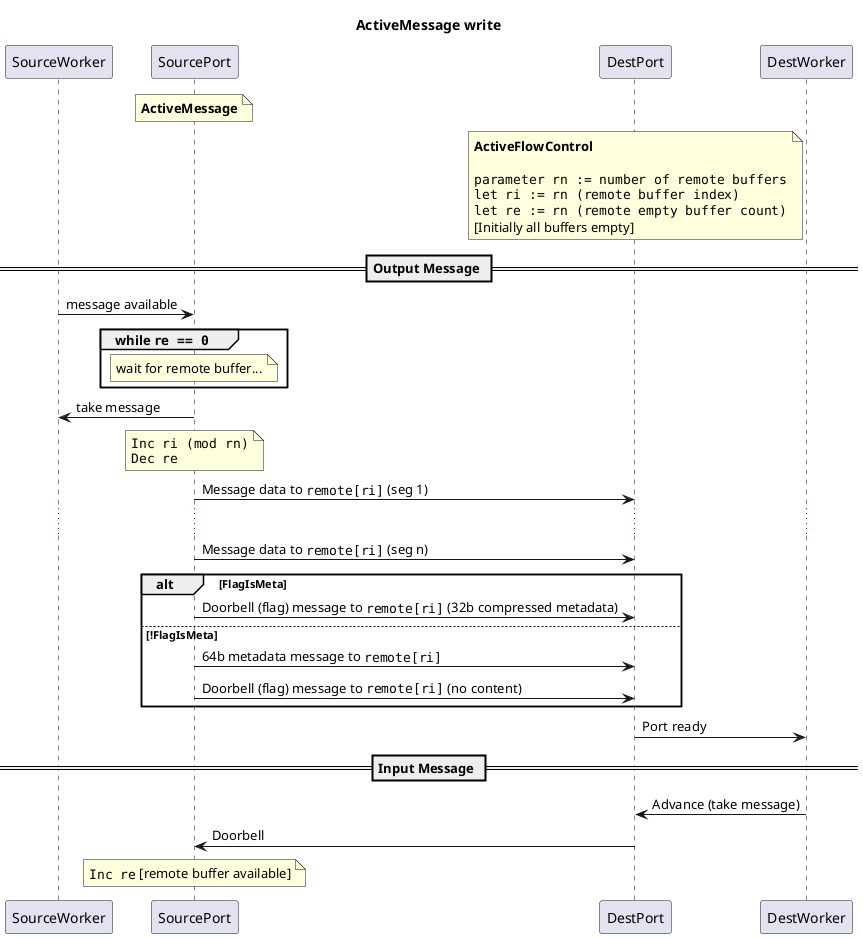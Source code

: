 @startuml ActiveMessage write
title ActiveMessage write
participant SourceWorker as SW
participant SourcePort as SP
participant DestPort as DP
participant DestWorker as DW

note over SP: **ActiveMessage**
note over DP
**ActiveFlowControl**

""parameter rn := number of remote buffers""
""let ri := rn (remote buffer index)""
""let re := rn (remote empty buffer count)""
[Initially all buffers empty]
end note

== Output Message ==

SW -> SP: message available
group while ""re == 0""
note over SP: wait for remote buffer...
end
SP -> SW: take message

note over SP
""Inc ri (mod rn)""
""Dec re""
end note
SP -> DP: Message data to ""remote[ri]"" (seg 1)
...
SP -> DP: Message data to ""remote[ri]"" (seg n)

alt FlagIsMeta
SP -> DP: Doorbell (flag) message to ""remote[ri]"" (32b compressed metadata)
else !FlagIsMeta
SP -> DP: 64b metadata message to ""remote[ri]""
SP -> DP: Doorbell (flag) message to ""remote[ri]"" (no content)
end

DP -> DW: Port ready

== Input Message ==
DW -> DP: Advance (take message)
DP -> SP: Doorbell
note over SP: ""Inc re"" [remote buffer available]
@enduml

@startuml ActiveMessage read
title ActiveMessage read
participant SourceWorker as SW
participant SourcePort as SP
participant DestPort as DP
participant DestWorker as DW

note over SP: **ActiveFlowControl**
note over DP: **ActiveMessage**

== Output Message ==

SW -> SP: message available
group while ""re == 0""
note over SP: wait for remote buffer...
end
SP -> SW: take message

alt FlagIsMeta
SP -> DP: doorbell (32b compressed metadata)
else !FlagIsMeta
note over DP: This does not seem to be supported\nby ""sdp_receive_dma.vhd""
end
note over SP: ""Dec re""
DP -> SP: Read request for data from ""remote[ri]""
SP -> DP: Read response

DP -> DW: message available

== Input Message ==
DW -> DP: Advance (take message)
DP -> SP: doorbell to ""remote[ri]"" (no content)
note over SP: ""Inc re"" [remote buffer available]
@enduml

@startuml RCC -> HDL transfer
title RCC -> HDL transfer

participant RCC
participant HDL

RCC -> HDL: ""src_id""=A; ""dst_id""=B; ""seq""=1; payload data
RCC -> HDL: ""src_id""=A; ""dst_id""=B; ""seq""=2; payload data
RCC -> HDL: ""src_id""=A; ""dst_id""=B; ""seq""=3; payload data; flag=metadata
HDL -> RCC: ""src_id""=B; ""dst_id""=A; ""seq""=1; ack=1-3; doorbell
@enduml

@startuml HDL -> RCC transfer
title HDL -> RCC transfer

participant HDL
participant RCC

HDL -> RCC: ""src_id""=A; ""dst_id""=0; ""seq""=1; payload data
HDL -> RCC: ""src_id""=A; ""dst_id""=0; ""seq""=2; payload data
HDL -> RCC: ""src_id""=A; ""dst_id""=0; ""seq""=3; payload data
HDL -> RCC: ""src_id""=A; ""dst_id""=0; ""seq""=4; payload flag/metadata
note over RCC: doorbell sent via DCP\nproperty write
RCC -> HDL: ""src_id""=?; ""dst_id""=A; ""seq""=1; ack=1-4
note over HDL: ack-only message ignored
@enduml

@startuml SDP_WIDTH=1
title SDP_WIDTH=1
clock clk with period 1
binary "som" as som
binary "eom" as eom
binary "valid" as valid
concise op
concise count
concise data

@0
som is 0
eom is 0
valid is 0
op is {-}
count is {-}
data is {-}

@1
som is 1
valid is 1
op is "write_e"
count is 4
data is "D(0)"
@2
som is 0
data is "D(1)"
@3
data is "D(2)"
@4
data is "D(3)"
@5
data is "D(4)"
eom is 1
@6
eom is 0
valid is 0
op is {-}
count is {-}
data is {-}

@7
som is 1
valid is 1
op is "write_with_metadata_e"
count is 4
data is "FLAG\nADDR"
@8
som is 0
data is "FLAG\nDATA"
@9
data is "D(0)"
@10
data is "D(1)"
@11
data is "D(2)"
@12
data is "D(3)"
@13
data is "D(4)"
eom is 1
@14
eom is 0
valid is 0
op is {-}
count is {-}
data is {-}
@enduml

@startuml SDP_WIDTH=2
title SDP_WIDTH=2
clock clk with period 1
binary "som" as som
binary "eom" as eom
binary "valid" as valid
concise op
concise count
concise "data(0)" as data0
concise "data(1)" as data1

@0
som is 0
eom is 0
valid is 0
op is {-}
count is {-}
data0 is {-}
data1 is {-}

@1
som is 1
valid is 1
op is "write_e"
count is 4
data0 is "D(0)"
data1 is "D(1)"
@2
som is 0
data0 is "D(2)"
data1 is "D(3)"
@3
data0 is "D(4)"
data1 is {-}
eom is 1
@4
eom is 0
valid is 0
op is {-}
count is {-}
data0 is {-}
data1 is {-}

@5
som is 1
valid is 1
op is "write_with_metadata_e"
count is 4
data0 is "FLAG\nADDR"
data1 is "FLAG\nDATA"
@6
som is 0
data0 is "D(0)"
data1 is "D(1)"
@7
data0 is "D(2)"
data1 is "D(3)"
@8
data0 is "D(4)"
data1 is {-}
eom is 1
@9
eom is 0
valid is 0
op is {-}
count is {-}
data0 is {-}
data1 is {-}
@enduml

@startuml SDP_WIDTH=4
title SDP_WIDTH=4
clock clk with period 1
binary "som" as som
binary "eom" as eom
binary "valid" as valid
concise op
concise count
concise "data(0)" as data0
concise "data(1)" as data1
concise "data(2)" as data2
concise "data(3)" as data3

@0
som is 0
eom is 0
valid is 0
op is {-}
count is {-}
data0 is {-}
data1 is {-}
data2 is {-}
data3 is {-}

@1
som is 1
valid is 1
op is "write_e"
count is 4
data0 is "D(0)"
data1 is "D(1)"
data2 is "D(2)"
data3 is "D(3)"
@2
som is 0
data0 is "D(4)"
data1 is {-}
data2 is {-}
data3 is {-}
eom is 1
@3
eom is 0
valid is 0
op is {-}
count is {-}
data0 is {-}
data1 is {-}
data2 is {-}
data3 is {-}

@4
som is 1
valid is 1
op is "write_with_metadata_e"
count is 4
data0 is "FLAG\nADDR"
data1 is "FLAG\nDATA"
data2 is 0
data3 is 0
@5
som is 0
data0 is "D(0)"
data1 is "D(1)"
data2 is "D(2)"
data3 is "D(3)"
@6
som is 0
data0 is "D(4)"
data1 is {-}
data2 is {-}
data3 is {-}
eom is 1
@7
eom is 0
valid is 0
op is {-}
count is {-}
data0 is {-}
data1 is {-}
data2 is {-}
data3 is {-}
@enduml

@startuml Fragmentation SM
title Fragmentation State Machine

[*] --> FRAG_IDLE

FRAG_IDLE --> FRAG_WAIT_START
FRAG_IDLE        : **Reset all state**
FRAG_IDLE        : (except for ""txn_id"")

FRAG_WAIT_START  : **New DG-RDMA transaction**
FRAG_WAIT_START  : * If transaction needs to be fragmented, start
FRAG_WAIT_START  :   integer divider which calculates # messages and
FRAG_WAIT_START  :   set ""div_required""
FRAG_WAIT_START  : * Calculate message length in DWORDS
FRAG_WAIT_START  :   (""sdp_init_count + 1"")
FRAG_WAIT_START  : * set address and txn_id from SDP
FRAG_WAIT_START  : * if ""write_e"": flagaddr, flagdata := 0xffffffff
FRAG_WAIT_START --> FRAG_CALC1_FIRSTMSG : ""sdp_init_valid""

FRAG_CALC1_FIRSTMSG : **Calculate first message length
FRAG_CALC1_FIRSTMSG : (new or continuing frame, new transaction)
FRAG_CALC1_FIRSTMSG : * If the whole transaction does not fit into the
FRAG_CALC1_FIRSTMSG :   current frame, start divider and set ""div_required""
FRAG_CALC1_FIRSTMSG : * Update ""remaining_frame_capacity_bytes""
FRAG_CALC1_FIRSTMSG --> FRAG_CALC2

FRAG_CALC1       : **Calculate subsequent message length**
FRAG_CACL1       : (new frame, continuing transaction)
FRAG_CALC1       : * Determine how many words of data go into the current frame
FRAG_CALC1       : * Update ""remaining_frame_capacity_bytes""
FRAG_CALC1       : Retains ""num_msgs_in_transaction"" (does not start divider)
FRAG_CALC1 --> FRAG_CALC2

FRAG_CALC2       : **Determine whether this is the last message in the frame**
FRAG_CALC2       : If ""remaining_frame_capacity_bytes"" is less than 24 + databus
FRAG_CALC2       : width (a minimum-length message), set ""last_in_frame""
FRAG_CALC2 --> FRAG_PAYLOAD : ""sdp_init_op = write_e""
FRAG_CALC2 --> FRAG_META1 : ""sdp_init_op = write_with_metadata_e""

FRAG_META1       : **Handle first beat of metadata**
FRAG_META1       : Set flag address/data fields for message header
FRAG_META1       : For ""SDP_WIDTH > 1"" this is all metadata
FRAG_META1       : For ""SDP_WIDTH = 1"" this is just ""FLAGADDR""
FRAG_META1 --> FRAG_META2 : ""sdp_init_valid and""\n""SDP_WIDTH = 1""
FRAG_META1 --> FRAG_PAYLOAD : ""sdp_init_valid and""\n""SDP_WIDTH /= 1""

FRAG_META2 --> FRAG_PAYLOAD : ""sdp_init_valid""
FRAG_META2       : **Handle second beat of metadata (""SDP_WIDTH = 1"" only)**
FRAG_META2       : Set flag data field for message header

FRAG_PAYLOAD     : **Stream SDP data into message buffer**
FRAG_PAYLOAD --> FRAG_WAIT_DIVIDE : ""div_required""
FRAG_PAYLOAD --> FRAG_WAIT_SDP    : ""not div_required""

FRAG_PAYLOAD --> FRAG_WAIT_DIVIDE : message payload complete and\n""div_complete""
FRAG_PAYLOAD --> FRAG_WAIT_TX : message payload complete and\n""not div_complete""

FRAG_WAIT_DIVIDE : **Wait for divider to complete**
FRAG_WAIT_DIVIDE : Set number of messages in transaction
FRAG_WAIT_DIVIDE --> FRAG_WAIT_SDP : ""div_complete or div_complete_hold""

FRAG_WAIT_SDP    : **Hold message until another transfer or timeout**
FRAG_WAIT_SDP    : If ""last_in_frame"" was set above, leave this state
FRAG_WAIT_SDP    : immediately. Otherwise, wait until:
FRAG_WAIT_SDP    : * ""sdp_init_valid""
FRAG_WAIT_SDP    : * timeout
FRAG_WAIT_SDP    : * ""tx_ack_req_urg""
FRAG_WAIT_SDP    : If a timeout of urgent ACK request occurs, set
FRAG_WAIT_SDP    : ""last_in_frame"" *on the current message* to send it
FRAG_WAIT_SDP    : immediately.
FRAG_WAIT_SDP --> FRAG_WAIT_TX

FRAG_WAIT_TX     : **Wait for TX state machine to pick up header**
FRAG_WAIT_TX --> FRAG_IDLE : Transaction complete, ""last_in_frame""
FRAG_WAIT_TX --> FRAG_WAIT_START : Transaction complete, ""not last_in_frame""
FRAG_WAIT_TX --> FRAG_CALC1 : Transaction not complete
@enduml

@startuml TX state machine
[*] --> TX_IDLE

TX_IDLE : **Reset all state**
TX_IDLE : (except for ""tx_frameseq"")
TX_IDLE --> TX_WAIT_START

TX_WAIT_START : **Wait until we have a message OR must send an ack**
TX_WAIT_START : If ""tx_ack_req_urg and not nextmsg_valid"",
TX_WAIT_START : set ""tx_hasmsg = false""
TX_WAIT_START --> TX_FRAME_HDR : ""nextmsg_valid"" or ""tx_ack_req_urg""

TX_FRAME_HDR : **Send frame header**
TX_FRAME_HDR : Read frame header beats from ""tx_frame_hdr_reg""
TX_FRAME_HDR --> TX_MSG_HDR : Header complete, ""tx_hasmsg""
TX_FRAME_HDR --> TX_WAIT_LAST : Header complete, ""not tx_hasmsg""

TX_SHORT_MSG : **Pipeline state for short message**
TX_SHORT_MSG : ""SDP_WIDTH = 4"" only
TX_SHORT_MSG --> TX_WAIT_MSG : ""m_axis_tready""

TX_WAIT_MSG : **Wait for next message from SDP**
TX_WAIT_MSG --> TX_MSG_HDR : ""nextmsg_valid""

TX_MSG_HDR : **Send message header**
TX_MSG_HDR : Read header beats from ""tx_msg_hdr_reg""
TX_MSG_HDR :
TX_MSG_HDR : For ""SDP_WIDTH = 4"": there are two possible alignments
TX_MSG_HDR : of the message; header can start at (0 mod 4) or (2 mod 4).
TX_MSG_HDR : If header starts at (0 mod 4), the last beat of the header
TX_MSG_HDR : contains the first 2 DWORDS of payload data. If length <= 2,
TX_MSG_HDR : this completes the message
TX_MSG_HDR --> TX_MSG_PAYLOAD : Header complete
TX_MSG_HDR --> TX_WAIT_LAST : Header and payload complete\nno more messages
TX_MSG_HDR --> TX_SHORT_MSG : Header and payload complete\nmore messages in frame

TX_MSG_PAYLOAD : **Stream data from message buffer to AXI**
TX_MSG_PAYLOAD : For ""SDP_WIDTH = 4"": if message payload starts at
TX_MSG_PAYLOAD : (2 mod 4), 128-bit data from message buffer must be
TX_MSG_PAYLOAD : realigned: each beat of AXI data is high 2 DWORDS of
TX_MSG_PAYLOAD : previous buffer output and low 2 DWORDS of current
TX_MSG_PAYLOAD : buffer output
TX_MSG_PAYLOAD --> TX_WAIT_LAST : Payload complete\nno more messages
TX_MSG_PAYLOAD --> TX_WAIT_MSG : Payload complete\nmore messages in frame
TX_MSG_PAYLOAD --> TX_MSG_PAD : Payload complete\nmore messages in frame\npadding required

TX_MSG_PAD : **Insert padding to align next message to 64-bit boundary**
TX_MSG_PAD : ""SDP_WIDTH = 1"" only
TX_MSG_PAD --> TX_WAIT_MSG : ""m_axis_tready""

TX_WAIT_LAST : **Wait for last beat of packet to be accepted**
TX_WAIT_LAST --> TX_IDLE : ""m_axis_tready""
@enduml

@startuml RX state machine
[*] --> RX_IDLE

RX_IDLE : **Reset all state**
RX_IDLE : (except for ""rx_frameseq"" and ""is_first_frame"")
RX_IDLE --> RX_FRAME_HDR

RX_FRAME_HDR : **Parse frame header**
RX_FRAME_HDR : Load incoming data beats into ""rx_frame_hdr_reg""
RX_FRAME_HDR : Send request to ack tracker to determine whether to
RX_FRAME_HDR : process this frame
RX_FRAME_HDR --> RX_WAIT_ACK_TRACKER : Header complete

RX_WAIT_ACK_TRACKER : **Wait for accept/reject decision from ack tracker**
RX_WAIT_ACK_TRACKER --> RX_ERROR_WAIT_TLAST : reject\n""rx_hasmsg""
RX_WAIT_ACK_TRACKER --> RX_MSG_HDR : accept\n""rx_hasmsg""
RX_WAIT_ACK_TRACKER --> RX_GEN_ACK : accept\n""not rx_hasmsg""

RX_MSG_HDR : **Parse message header**
RX_MSG_HDR : Load incoming data beats into ""rx_msg_hdr_reg""
RX_MSG_HDR --> RX_PARSE_MSG_HDR : Header complete

RX_PARSE_MSG_HDR : **Calculate message length**
RX_PARSE_MSG_HDR : For ""SDP_WIDTH = 4"": there are two possible alignments
RX_PARSE_MSG_HDR : of the message; header can start at (0 mod 4) or (2 mod 4).
RX_PARSE_MSG_HDR : If header starts at (0 mod 4), the last beat of the header
RX_PARSE_MSG_HDR : contains the first 2 DWORDS of payload data. If length <= 2,
RX_PARSE_MSG_HDR : this completes the message
RX_PARSE_MSG_HDR --> RX_FLAG : No messages (doorbell-only)
RX_PARSE_MSG_HDR --> RX_SHORT_MSG : Payload data included in last header beat
RX_PARSE_MSG_HDR --> RX_MSG_PAYLOAD : At least one payload beat to follow
RX_PARSE_MSG_HDR --> RX_ERROR_WAIT_TLAST : Length invalid

RX_SHORT_MSG : **Handle data included in last header beat**
RX_SHORT_MSG : ""SDP_WIDTH = 4"" only
RX_SHORT_MSG --> RX_MSG_PAYLOAD_LAST

RX_MSG_PAYLOAD : **Stream data from AXI to SDP**
RX_MSG_PAYLOAD : For ""SDP_WIDTH = 4"": if message payload starts at
RX_MSG_PAYLOAD : (2 mod 4), 128-bit data from AXI must be
RX_MSG_PAYLOAD : realigned: each beat of SDP data is high 2 DWORDS of
RX_MSG_PAYLOAD : previous buffer output and low 2 DWORDS of current
RX_MSG_PAYLOAD : AXI input. The last valid beat of AXI data is saved
RX_MSG_PAYLOAD : in ""prev_tdata"" to do this
RX_MSG_PAYLOAD --> RX_MSG_PAYLOAD_LAST : Payload complete
RX_MSG_PAYLOAD --> RX_MSG_PAYLOAD_LAST_ALIGN : SDP_WIDTH = 4,\nmessage data misaligned, and\n<= 2 words of payload remaining

RX_MSG_PAYLOAD_LAST_ALIGN : **Send last beat of payload data with realignment**
RX_MSG_PAYLOAD_LAST_ALIGN : This is only used when ""SDP_WIDTH = 4""; if ""msg_start_alignment = 1""
RX_MSG_PAYLOAD_LAST_ALIGN : (so we are realigning data from AXI to SDP) **and** ""msg_end_alignment = 1""
RX_MSG_PAYLOAD_LAST_ALIGN : (so we must get the last 1 or 2 DWORDS from the previous AXI beat without
RX_MSG_PAYLOAD_LAST_ALIGN : accepting another AXI beat (so note that ""s_axis_tready"" is low in this state)
RX_MSG_PAYLOAD_LAST_ALIGN --> RX_MSG_PAYLOAD_LAST

RX_MSG_PAYLOAD_LAST : **Wait for last beat of data to be accepted by SDP**
RX_MSG_PAYLOAD_LAST --> RX_FLAG : ""sdp_targ_ready""

RX_FLAG : **Send doorbell write if required**
RX_FLAG : Record this message in txn_record
RX_FLAG --> RX_WAIT_TLAST : no more messages
RX_FLAG --> RX_MSG_HDR : another message follows
RX_FLAG --> RX_INTER_MSG_PADDING : another message follows;\nalignment correction required

RX_INTER_MSG_PADDING : **Consume padding word**
RX_INTER_MSG_PADDING : Only applicable to ""SDP_WIDTH = 1""
RX_INTER_MSG_PADDING : If there is another message **and** end of previous
RX_INTER_MSG_PADDING : message data does not fall on a 64-bit boundary, consume
RX_INTER_MSG_PADDING : the padding word (which should be zero)
RX_INTER_MSG_PADDING --> RX_MSG_HDR : ""s_axis_tvalid""

RX_WAIT_TLAST : **Wait for end of Ethernet frame**
RX_WAIT_TLAST : Consume padding inserted by sending MAC at end of frame
RX_WAIT_TLAST --> RX_GEN_ACK : ""s_axis_tlast""

RX_GEN_ACK : **Update ACK request status to frame generator**
RX_GEN_ACK : (this will change with new ack_tracker component)
RX_GEN_ACK --> RX_IDLE

RX_ERROR_WAIT_TLAST : **Parse error or rejected frame; ignore**
RX_ERROR_WAIT_TLAST --> RX_IDLE : ""s_axis_tlast"""

@enduml
